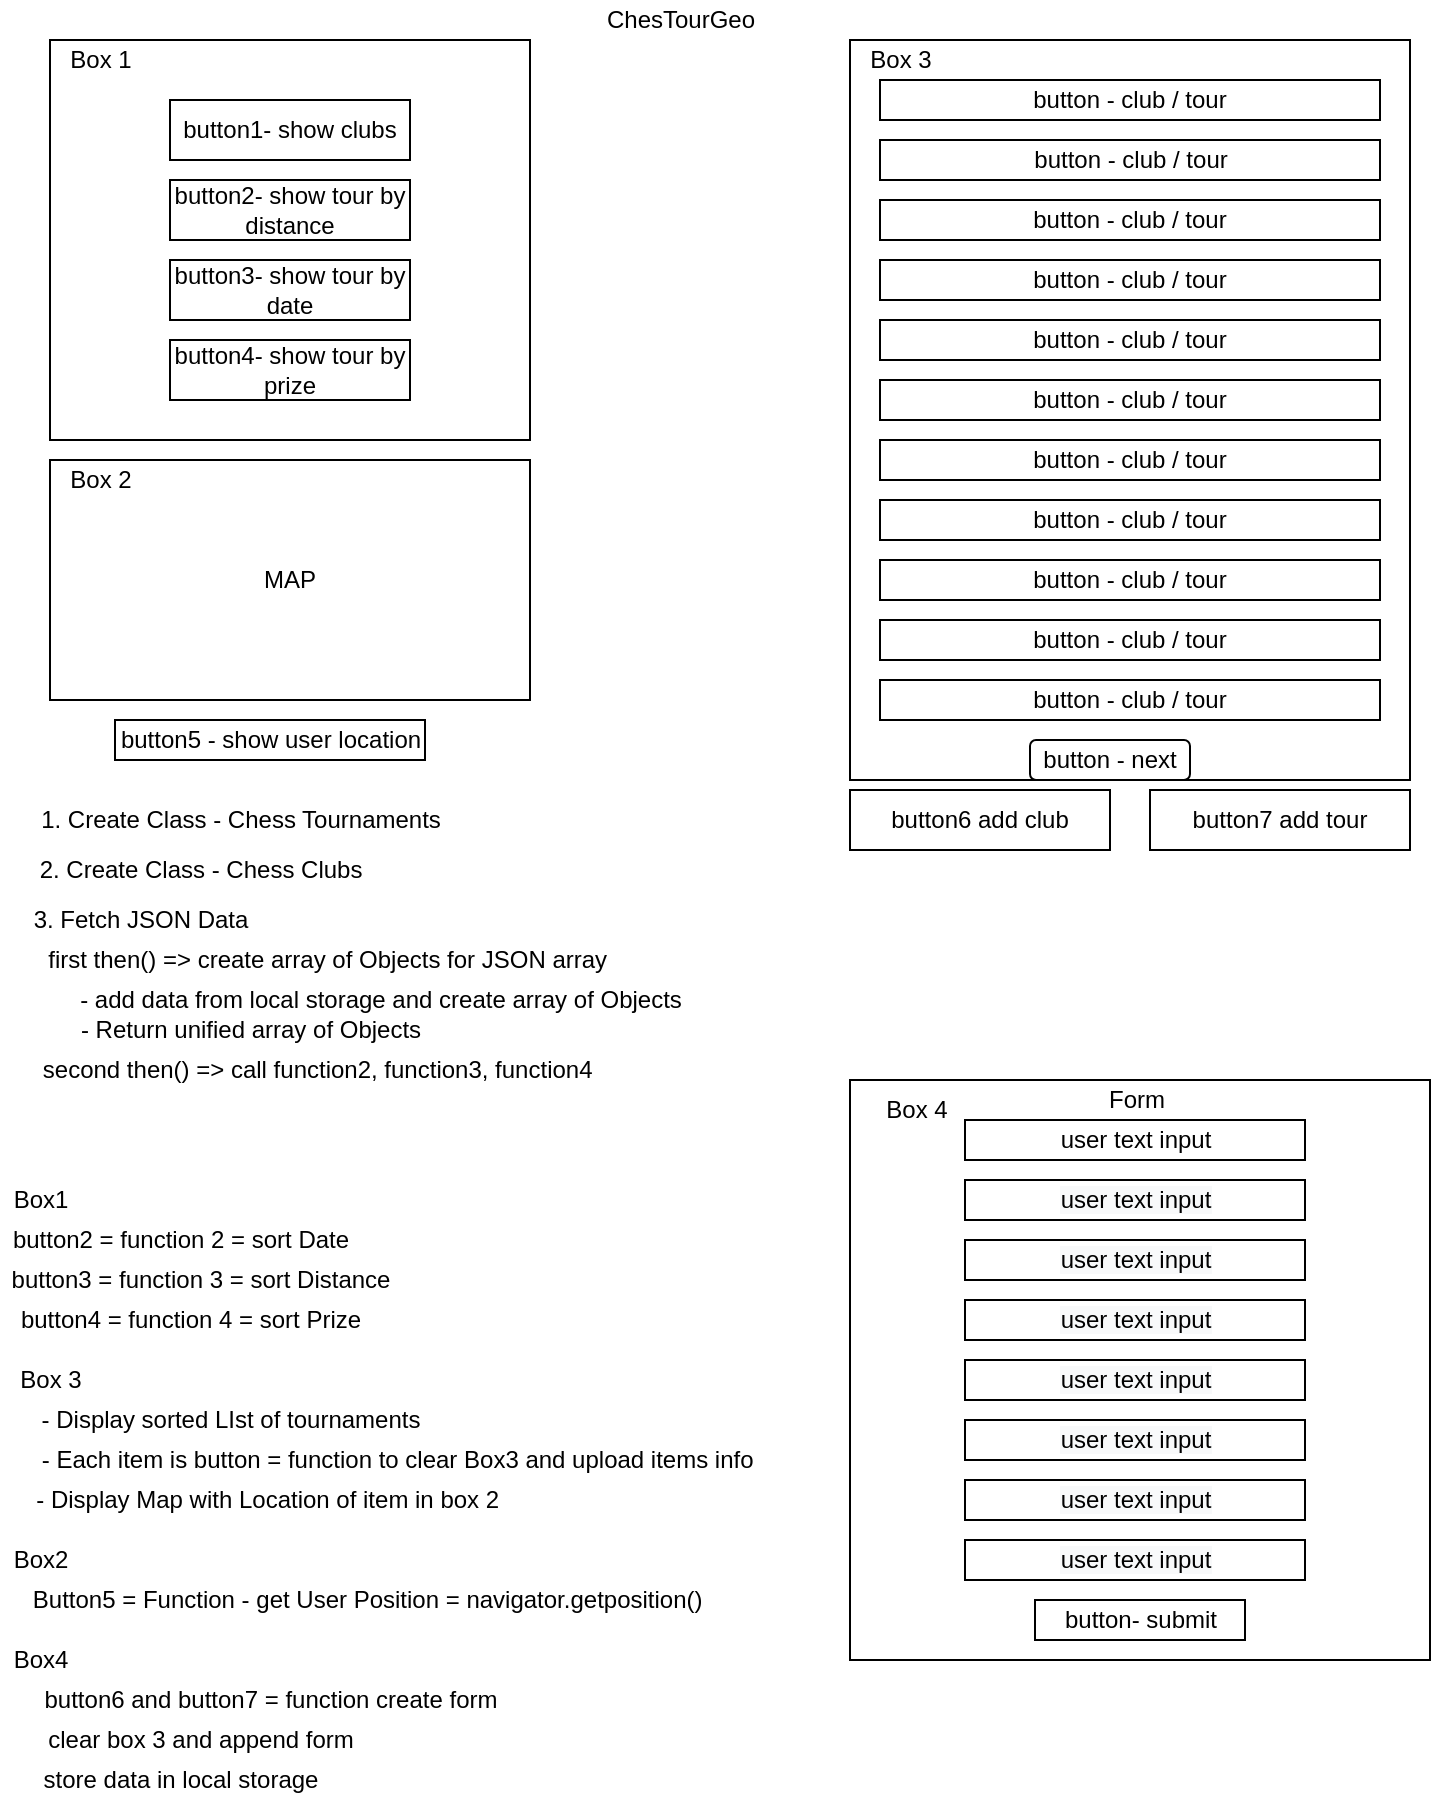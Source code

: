 <mxfile version="13.10.1" type="device"><diagram id="iz4YBC-4SHbcQPWorQrV" name="Page-1"><mxGraphModel dx="910" dy="411" grid="1" gridSize="10" guides="1" tooltips="1" connect="1" arrows="1" fold="1" page="1" pageScale="1" pageWidth="850" pageHeight="1100" math="0" shadow="0"><root><mxCell id="0"/><mxCell id="1" parent="0"/><mxCell id="GEHuyfiMjuBKdx1FweWh-2" value="" style="rounded=0;whiteSpace=wrap;html=1;" vertex="1" parent="1"><mxGeometry x="80" y="30" width="240" height="200" as="geometry"/></mxCell><mxCell id="GEHuyfiMjuBKdx1FweWh-3" value="" style="rounded=0;whiteSpace=wrap;html=1;" vertex="1" parent="1"><mxGeometry x="480" y="30" width="280" height="370" as="geometry"/></mxCell><mxCell id="GEHuyfiMjuBKdx1FweWh-5" value="MAP" style="rounded=0;whiteSpace=wrap;html=1;" vertex="1" parent="1"><mxGeometry x="80" y="240" width="240" height="120" as="geometry"/></mxCell><mxCell id="GEHuyfiMjuBKdx1FweWh-7" value="ChesTourGeo" style="text;html=1;align=center;verticalAlign=middle;resizable=0;points=[];autosize=1;" vertex="1" parent="1"><mxGeometry x="350" y="10" width="90" height="20" as="geometry"/></mxCell><mxCell id="GEHuyfiMjuBKdx1FweWh-9" value="button1- show clubs" style="rounded=0;whiteSpace=wrap;html=1;" vertex="1" parent="1"><mxGeometry x="140" y="60" width="120" height="30" as="geometry"/></mxCell><mxCell id="GEHuyfiMjuBKdx1FweWh-10" value="button2- show tour by distance" style="rounded=0;whiteSpace=wrap;html=1;" vertex="1" parent="1"><mxGeometry x="140" y="100" width="120" height="30" as="geometry"/></mxCell><mxCell id="GEHuyfiMjuBKdx1FweWh-11" value="button3- show tour by date" style="rounded=0;whiteSpace=wrap;html=1;" vertex="1" parent="1"><mxGeometry x="140" y="140" width="120" height="30" as="geometry"/></mxCell><mxCell id="GEHuyfiMjuBKdx1FweWh-12" value="button4- show tour by prize" style="rounded=0;whiteSpace=wrap;html=1;" vertex="1" parent="1"><mxGeometry x="140" y="180" width="120" height="30" as="geometry"/></mxCell><mxCell id="GEHuyfiMjuBKdx1FweWh-13" value="Box 1" style="text;html=1;align=center;verticalAlign=middle;resizable=0;points=[];autosize=1;" vertex="1" parent="1"><mxGeometry x="80" y="30" width="50" height="20" as="geometry"/></mxCell><mxCell id="GEHuyfiMjuBKdx1FweWh-14" value="Box 2" style="text;html=1;align=center;verticalAlign=middle;resizable=0;points=[];autosize=1;" vertex="1" parent="1"><mxGeometry x="80" y="240" width="50" height="20" as="geometry"/></mxCell><mxCell id="GEHuyfiMjuBKdx1FweWh-16" value="&lt;span style=&quot;color: rgba(0 , 0 , 0 , 0) ; font-family: monospace ; font-size: 0px&quot;&gt;%3CmxGraphModel%3E%3Croot%3E%3CmxCell%20id%3D%220%22%2F%3E%3CmxCell%20id%3D%221%22%20parent%3D%220%22%2F%3E%3CmxCell%20id%3D%222%22%20value%3D%22button%20-%20club%20%2F%20tour%22%20style%3D%22rounded%3D0%3BwhiteSpace%3Dwrap%3Bhtml%3D1%3B%22%20vertex%3D%221%22%20parent%3D%221%22%3E%3CmxGeometry%20x%3D%22445%22%20y%3D%2250%22%20width%3D%22250%22%20height%3D%2220%22%20as%3D%22geometry%22%2F%3E%3C%2FmxCell%3E%3C%2Froot%3E%3C%2FmxGraphModel%3E&lt;/span&gt;" style="rounded=0;whiteSpace=wrap;html=1;" vertex="1" parent="1"><mxGeometry x="495" y="80" width="250" height="20" as="geometry"/></mxCell><mxCell id="GEHuyfiMjuBKdx1FweWh-17" value="button - club / tour" style="rounded=0;whiteSpace=wrap;html=1;" vertex="1" parent="1"><mxGeometry x="495" y="50" width="250" height="20" as="geometry"/></mxCell><mxCell id="GEHuyfiMjuBKdx1FweWh-18" value="&lt;span&gt;button - club / tour&lt;/span&gt;" style="rounded=0;whiteSpace=wrap;html=1;" vertex="1" parent="1"><mxGeometry x="495" y="320" width="250" height="20" as="geometry"/></mxCell><mxCell id="GEHuyfiMjuBKdx1FweWh-19" value="&lt;span&gt;button - club / tour&lt;/span&gt;" style="rounded=0;whiteSpace=wrap;html=1;" vertex="1" parent="1"><mxGeometry x="495" y="110" width="250" height="20" as="geometry"/></mxCell><mxCell id="GEHuyfiMjuBKdx1FweWh-20" value="&lt;span&gt;button - club / tour&lt;/span&gt;" style="rounded=0;whiteSpace=wrap;html=1;" vertex="1" parent="1"><mxGeometry x="495" y="350" width="250" height="20" as="geometry"/></mxCell><mxCell id="GEHuyfiMjuBKdx1FweWh-21" value="&lt;span&gt;button - club / tour&lt;/span&gt;" style="rounded=0;whiteSpace=wrap;html=1;" vertex="1" parent="1"><mxGeometry x="495" y="140" width="250" height="20" as="geometry"/></mxCell><mxCell id="GEHuyfiMjuBKdx1FweWh-22" value="&lt;span&gt;button - club / tour&lt;/span&gt;" style="rounded=0;whiteSpace=wrap;html=1;" vertex="1" parent="1"><mxGeometry x="495" y="170" width="250" height="20" as="geometry"/></mxCell><mxCell id="GEHuyfiMjuBKdx1FweWh-23" value="&lt;span&gt;button - club / tour&lt;/span&gt;" style="rounded=0;whiteSpace=wrap;html=1;" vertex="1" parent="1"><mxGeometry x="495" y="200" width="250" height="20" as="geometry"/></mxCell><mxCell id="GEHuyfiMjuBKdx1FweWh-24" value="&lt;span&gt;button - club / tour&lt;/span&gt;" style="rounded=0;whiteSpace=wrap;html=1;" vertex="1" parent="1"><mxGeometry x="495" y="230" width="250" height="20" as="geometry"/></mxCell><mxCell id="GEHuyfiMjuBKdx1FweWh-25" value="&lt;span&gt;button - club / tour&lt;/span&gt;" style="rounded=0;whiteSpace=wrap;html=1;" vertex="1" parent="1"><mxGeometry x="495" y="260" width="250" height="20" as="geometry"/></mxCell><mxCell id="GEHuyfiMjuBKdx1FweWh-26" value="&lt;span&gt;button - club / tour&lt;/span&gt;" style="rounded=0;whiteSpace=wrap;html=1;" vertex="1" parent="1"><mxGeometry x="495" y="290" width="250" height="20" as="geometry"/></mxCell><mxCell id="GEHuyfiMjuBKdx1FweWh-28" value="&lt;span&gt;button - club / tour&lt;/span&gt;" style="text;html=1;align=center;verticalAlign=middle;resizable=0;points=[];autosize=1;" vertex="1" parent="1"><mxGeometry x="565" y="80" width="110" height="20" as="geometry"/></mxCell><mxCell id="GEHuyfiMjuBKdx1FweWh-29" value="button - next" style="rounded=1;whiteSpace=wrap;html=1;" vertex="1" parent="1"><mxGeometry x="570" y="380" width="80" height="20" as="geometry"/></mxCell><mxCell id="GEHuyfiMjuBKdx1FweWh-31" value="" style="whiteSpace=wrap;html=1;aspect=fixed;" vertex="1" parent="1"><mxGeometry x="480" y="550" width="290" height="290" as="geometry"/></mxCell><mxCell id="GEHuyfiMjuBKdx1FweWh-32" value="&lt;meta charset=&quot;utf-8&quot;&gt;&lt;span style=&quot;color: rgb(0, 0, 0); font-family: helvetica; font-size: 12px; font-style: normal; font-weight: 400; letter-spacing: normal; text-align: center; text-indent: 0px; text-transform: none; word-spacing: 0px; background-color: rgb(248, 249, 250); display: inline; float: none;&quot;&gt;user text input&lt;/span&gt;" style="rounded=0;whiteSpace=wrap;html=1;" vertex="1" parent="1"><mxGeometry x="537.5" y="780" width="170" height="20" as="geometry"/></mxCell><mxCell id="GEHuyfiMjuBKdx1FweWh-33" value="user text input" style="rounded=0;whiteSpace=wrap;html=1;" vertex="1" parent="1"><mxGeometry x="537.5" y="570" width="170" height="20" as="geometry"/></mxCell><mxCell id="GEHuyfiMjuBKdx1FweWh-34" value="&lt;meta charset=&quot;utf-8&quot;&gt;&lt;span style=&quot;color: rgb(0, 0, 0); font-family: helvetica; font-size: 12px; font-style: normal; font-weight: 400; letter-spacing: normal; text-align: center; text-indent: 0px; text-transform: none; word-spacing: 0px; background-color: rgb(248, 249, 250); display: inline; float: none;&quot;&gt;user text input&lt;/span&gt;" style="rounded=0;whiteSpace=wrap;html=1;" vertex="1" parent="1"><mxGeometry x="537.5" y="600" width="170" height="20" as="geometry"/></mxCell><mxCell id="GEHuyfiMjuBKdx1FweWh-35" value="&lt;meta charset=&quot;utf-8&quot;&gt;&lt;span style=&quot;color: rgb(0, 0, 0); font-family: helvetica; font-size: 12px; font-style: normal; font-weight: 400; letter-spacing: normal; text-align: center; text-indent: 0px; text-transform: none; word-spacing: 0px; background-color: rgb(248, 249, 250); display: inline; float: none;&quot;&gt;user text input&lt;/span&gt;" style="rounded=0;whiteSpace=wrap;html=1;" vertex="1" parent="1"><mxGeometry x="537.5" y="750" width="170" height="20" as="geometry"/></mxCell><mxCell id="GEHuyfiMjuBKdx1FweWh-36" value="&lt;meta charset=&quot;utf-8&quot;&gt;&lt;span style=&quot;color: rgb(0, 0, 0); font-family: helvetica; font-size: 12px; font-style: normal; font-weight: 400; letter-spacing: normal; text-align: center; text-indent: 0px; text-transform: none; word-spacing: 0px; background-color: rgb(248, 249, 250); display: inline; float: none;&quot;&gt;user text input&lt;/span&gt;" style="rounded=0;whiteSpace=wrap;html=1;" vertex="1" parent="1"><mxGeometry x="537.5" y="630" width="170" height="20" as="geometry"/></mxCell><mxCell id="GEHuyfiMjuBKdx1FweWh-37" value="&lt;meta charset=&quot;utf-8&quot;&gt;&lt;span style=&quot;color: rgb(0, 0, 0); font-family: helvetica; font-size: 12px; font-style: normal; font-weight: 400; letter-spacing: normal; text-align: center; text-indent: 0px; text-transform: none; word-spacing: 0px; background-color: rgb(248, 249, 250); display: inline; float: none;&quot;&gt;user text input&lt;/span&gt;" style="rounded=0;whiteSpace=wrap;html=1;" vertex="1" parent="1"><mxGeometry x="537.5" y="660" width="170" height="20" as="geometry"/></mxCell><mxCell id="GEHuyfiMjuBKdx1FweWh-38" value="&lt;meta charset=&quot;utf-8&quot;&gt;&lt;span style=&quot;color: rgb(0, 0, 0); font-family: helvetica; font-size: 12px; font-style: normal; font-weight: 400; letter-spacing: normal; text-align: center; text-indent: 0px; text-transform: none; word-spacing: 0px; background-color: rgb(248, 249, 250); display: inline; float: none;&quot;&gt;user text input&lt;/span&gt;" style="rounded=0;whiteSpace=wrap;html=1;" vertex="1" parent="1"><mxGeometry x="537.5" y="690" width="170" height="20" as="geometry"/></mxCell><mxCell id="GEHuyfiMjuBKdx1FweWh-39" value="&lt;meta charset=&quot;utf-8&quot;&gt;&lt;span style=&quot;color: rgb(0, 0, 0); font-family: helvetica; font-size: 12px; font-style: normal; font-weight: 400; letter-spacing: normal; text-align: center; text-indent: 0px; text-transform: none; word-spacing: 0px; background-color: rgb(248, 249, 250); display: inline; float: none;&quot;&gt;user text input&lt;/span&gt;" style="rounded=0;whiteSpace=wrap;html=1;" vertex="1" parent="1"><mxGeometry x="537.5" y="720" width="170" height="20" as="geometry"/></mxCell><mxCell id="GEHuyfiMjuBKdx1FweWh-40" value="button- submit" style="rounded=0;whiteSpace=wrap;html=1;" vertex="1" parent="1"><mxGeometry x="572.5" y="810" width="105" height="20" as="geometry"/></mxCell><mxCell id="GEHuyfiMjuBKdx1FweWh-41" value="Box 3" style="text;html=1;align=center;verticalAlign=middle;resizable=0;points=[];autosize=1;" vertex="1" parent="1"><mxGeometry x="480" y="30" width="50" height="20" as="geometry"/></mxCell><mxCell id="GEHuyfiMjuBKdx1FweWh-42" value="Box 4" style="text;html=1;align=center;verticalAlign=middle;resizable=0;points=[];autosize=1;" vertex="1" parent="1"><mxGeometry x="487.5" y="555" width="50" height="20" as="geometry"/></mxCell><mxCell id="GEHuyfiMjuBKdx1FweWh-43" value="Form" style="text;html=1;align=center;verticalAlign=middle;resizable=0;points=[];autosize=1;" vertex="1" parent="1"><mxGeometry x="602.5" y="550" width="40" height="20" as="geometry"/></mxCell><mxCell id="GEHuyfiMjuBKdx1FweWh-44" value="3. Fetch JSON Data" style="text;html=1;align=center;verticalAlign=middle;resizable=0;points=[];autosize=1;" vertex="1" parent="1"><mxGeometry x="65" y="460" width="120" height="20" as="geometry"/></mxCell><mxCell id="GEHuyfiMjuBKdx1FweWh-46" value="1. Create Class - Chess Tournaments" style="text;html=1;align=center;verticalAlign=middle;resizable=0;points=[];autosize=1;" vertex="1" parent="1"><mxGeometry x="65" y="410" width="220" height="20" as="geometry"/></mxCell><mxCell id="GEHuyfiMjuBKdx1FweWh-47" value="2. Create Class - Chess Clubs" style="text;html=1;align=center;verticalAlign=middle;resizable=0;points=[];autosize=1;" vertex="1" parent="1"><mxGeometry x="65" y="435" width="180" height="20" as="geometry"/></mxCell><mxCell id="GEHuyfiMjuBKdx1FweWh-49" value="first then() =&amp;gt; create array of Objects for JSON array&amp;nbsp;" style="text;html=1;align=center;verticalAlign=middle;resizable=0;points=[];autosize=1;" vertex="1" parent="1"><mxGeometry x="70" y="480" width="300" height="20" as="geometry"/></mxCell><mxCell id="GEHuyfiMjuBKdx1FweWh-50" value="- add data from local storage and create array of Objects" style="text;html=1;align=center;verticalAlign=middle;resizable=0;points=[];autosize=1;" vertex="1" parent="1"><mxGeometry x="85" y="500" width="320" height="20" as="geometry"/></mxCell><mxCell id="GEHuyfiMjuBKdx1FweWh-51" value="- Return unified array of Objects" style="text;html=1;align=center;verticalAlign=middle;resizable=0;points=[];autosize=1;" vertex="1" parent="1"><mxGeometry x="85" y="515" width="190" height="20" as="geometry"/></mxCell><mxCell id="GEHuyfiMjuBKdx1FweWh-53" value="second then() =&amp;gt; call function2, function3, function4&amp;nbsp;" style="text;html=1;align=center;verticalAlign=middle;resizable=0;points=[];autosize=1;" vertex="1" parent="1"><mxGeometry x="70" y="535" width="290" height="20" as="geometry"/></mxCell><mxCell id="GEHuyfiMjuBKdx1FweWh-54" value="&lt;br&gt;&lt;br&gt;" style="text;html=1;align=center;verticalAlign=middle;resizable=0;points=[];autosize=1;" vertex="1" parent="1"><mxGeometry x="55" y="605" width="20" height="30" as="geometry"/></mxCell><mxCell id="GEHuyfiMjuBKdx1FweWh-55" value="Box1" style="text;html=1;align=center;verticalAlign=middle;resizable=0;points=[];autosize=1;" vertex="1" parent="1"><mxGeometry x="55" y="600" width="40" height="20" as="geometry"/></mxCell><mxCell id="GEHuyfiMjuBKdx1FweWh-56" value="button2 = function 2 = sort Date" style="text;html=1;align=center;verticalAlign=middle;resizable=0;points=[];autosize=1;" vertex="1" parent="1"><mxGeometry x="55" y="620" width="180" height="20" as="geometry"/></mxCell><mxCell id="GEHuyfiMjuBKdx1FweWh-57" value="button3 = function 3 = sort Distance" style="text;html=1;align=center;verticalAlign=middle;resizable=0;points=[];autosize=1;" vertex="1" parent="1"><mxGeometry x="55" y="640" width="200" height="20" as="geometry"/></mxCell><mxCell id="GEHuyfiMjuBKdx1FweWh-58" value="button4 = function 4 = sort Prize" style="text;html=1;align=center;verticalAlign=middle;resizable=0;points=[];autosize=1;" vertex="1" parent="1"><mxGeometry x="55" y="660" width="190" height="20" as="geometry"/></mxCell><mxCell id="GEHuyfiMjuBKdx1FweWh-59" value="Box 3" style="text;html=1;align=center;verticalAlign=middle;resizable=0;points=[];autosize=1;" vertex="1" parent="1"><mxGeometry x="55" y="690" width="50" height="20" as="geometry"/></mxCell><mxCell id="GEHuyfiMjuBKdx1FweWh-60" value="- Display sorted LIst of tournaments" style="text;html=1;align=center;verticalAlign=middle;resizable=0;points=[];autosize=1;" vertex="1" parent="1"><mxGeometry x="70" y="710" width="200" height="20" as="geometry"/></mxCell><mxCell id="GEHuyfiMjuBKdx1FweWh-61" value="button5 - show user location" style="rounded=0;whiteSpace=wrap;html=1;" vertex="1" parent="1"><mxGeometry x="112.5" y="370" width="155" height="20" as="geometry"/></mxCell><mxCell id="GEHuyfiMjuBKdx1FweWh-63" value="- Each item is button = function to clear Box3 and upload items info&amp;nbsp;" style="text;html=1;align=center;verticalAlign=middle;resizable=0;points=[];autosize=1;" vertex="1" parent="1"><mxGeometry x="70" y="730" width="370" height="20" as="geometry"/></mxCell><mxCell id="GEHuyfiMjuBKdx1FweWh-64" value="- Display Map with Location of item in box 2&amp;nbsp;" style="text;html=1;align=center;verticalAlign=middle;resizable=0;points=[];autosize=1;" vertex="1" parent="1"><mxGeometry x="65" y="750" width="250" height="20" as="geometry"/></mxCell><mxCell id="GEHuyfiMjuBKdx1FweWh-65" value="Button5 = Function - get User Position = navigator.getposition()&amp;nbsp;" style="text;html=1;align=center;verticalAlign=middle;resizable=0;points=[];autosize=1;" vertex="1" parent="1"><mxGeometry x="65" y="800" width="350" height="20" as="geometry"/></mxCell><mxCell id="GEHuyfiMjuBKdx1FweWh-66" value="button6 add club" style="rounded=0;whiteSpace=wrap;html=1;" vertex="1" parent="1"><mxGeometry x="480" y="405" width="130" height="30" as="geometry"/></mxCell><mxCell id="GEHuyfiMjuBKdx1FweWh-68" value="button7 add tour" style="rounded=0;whiteSpace=wrap;html=1;" vertex="1" parent="1"><mxGeometry x="630" y="405" width="130" height="30" as="geometry"/></mxCell><mxCell id="GEHuyfiMjuBKdx1FweWh-69" value="Box2" style="text;html=1;align=center;verticalAlign=middle;resizable=0;points=[];autosize=1;" vertex="1" parent="1"><mxGeometry x="55" y="780" width="40" height="20" as="geometry"/></mxCell><mxCell id="GEHuyfiMjuBKdx1FweWh-70" value="Box4" style="text;html=1;align=center;verticalAlign=middle;resizable=0;points=[];autosize=1;" vertex="1" parent="1"><mxGeometry x="55" y="830" width="40" height="20" as="geometry"/></mxCell><mxCell id="GEHuyfiMjuBKdx1FweWh-71" value="button6 and button7 = function create form" style="text;html=1;align=center;verticalAlign=middle;resizable=0;points=[];autosize=1;" vertex="1" parent="1"><mxGeometry x="70" y="850" width="240" height="20" as="geometry"/></mxCell><mxCell id="GEHuyfiMjuBKdx1FweWh-72" value="store data in local storage" style="text;html=1;align=center;verticalAlign=middle;resizable=0;points=[];autosize=1;" vertex="1" parent="1"><mxGeometry x="70" y="890" width="150" height="20" as="geometry"/></mxCell><mxCell id="GEHuyfiMjuBKdx1FweWh-73" value="clear box 3 and append form" style="text;html=1;align=center;verticalAlign=middle;resizable=0;points=[];autosize=1;" vertex="1" parent="1"><mxGeometry x="70" y="870" width="170" height="20" as="geometry"/></mxCell></root></mxGraphModel></diagram></mxfile>